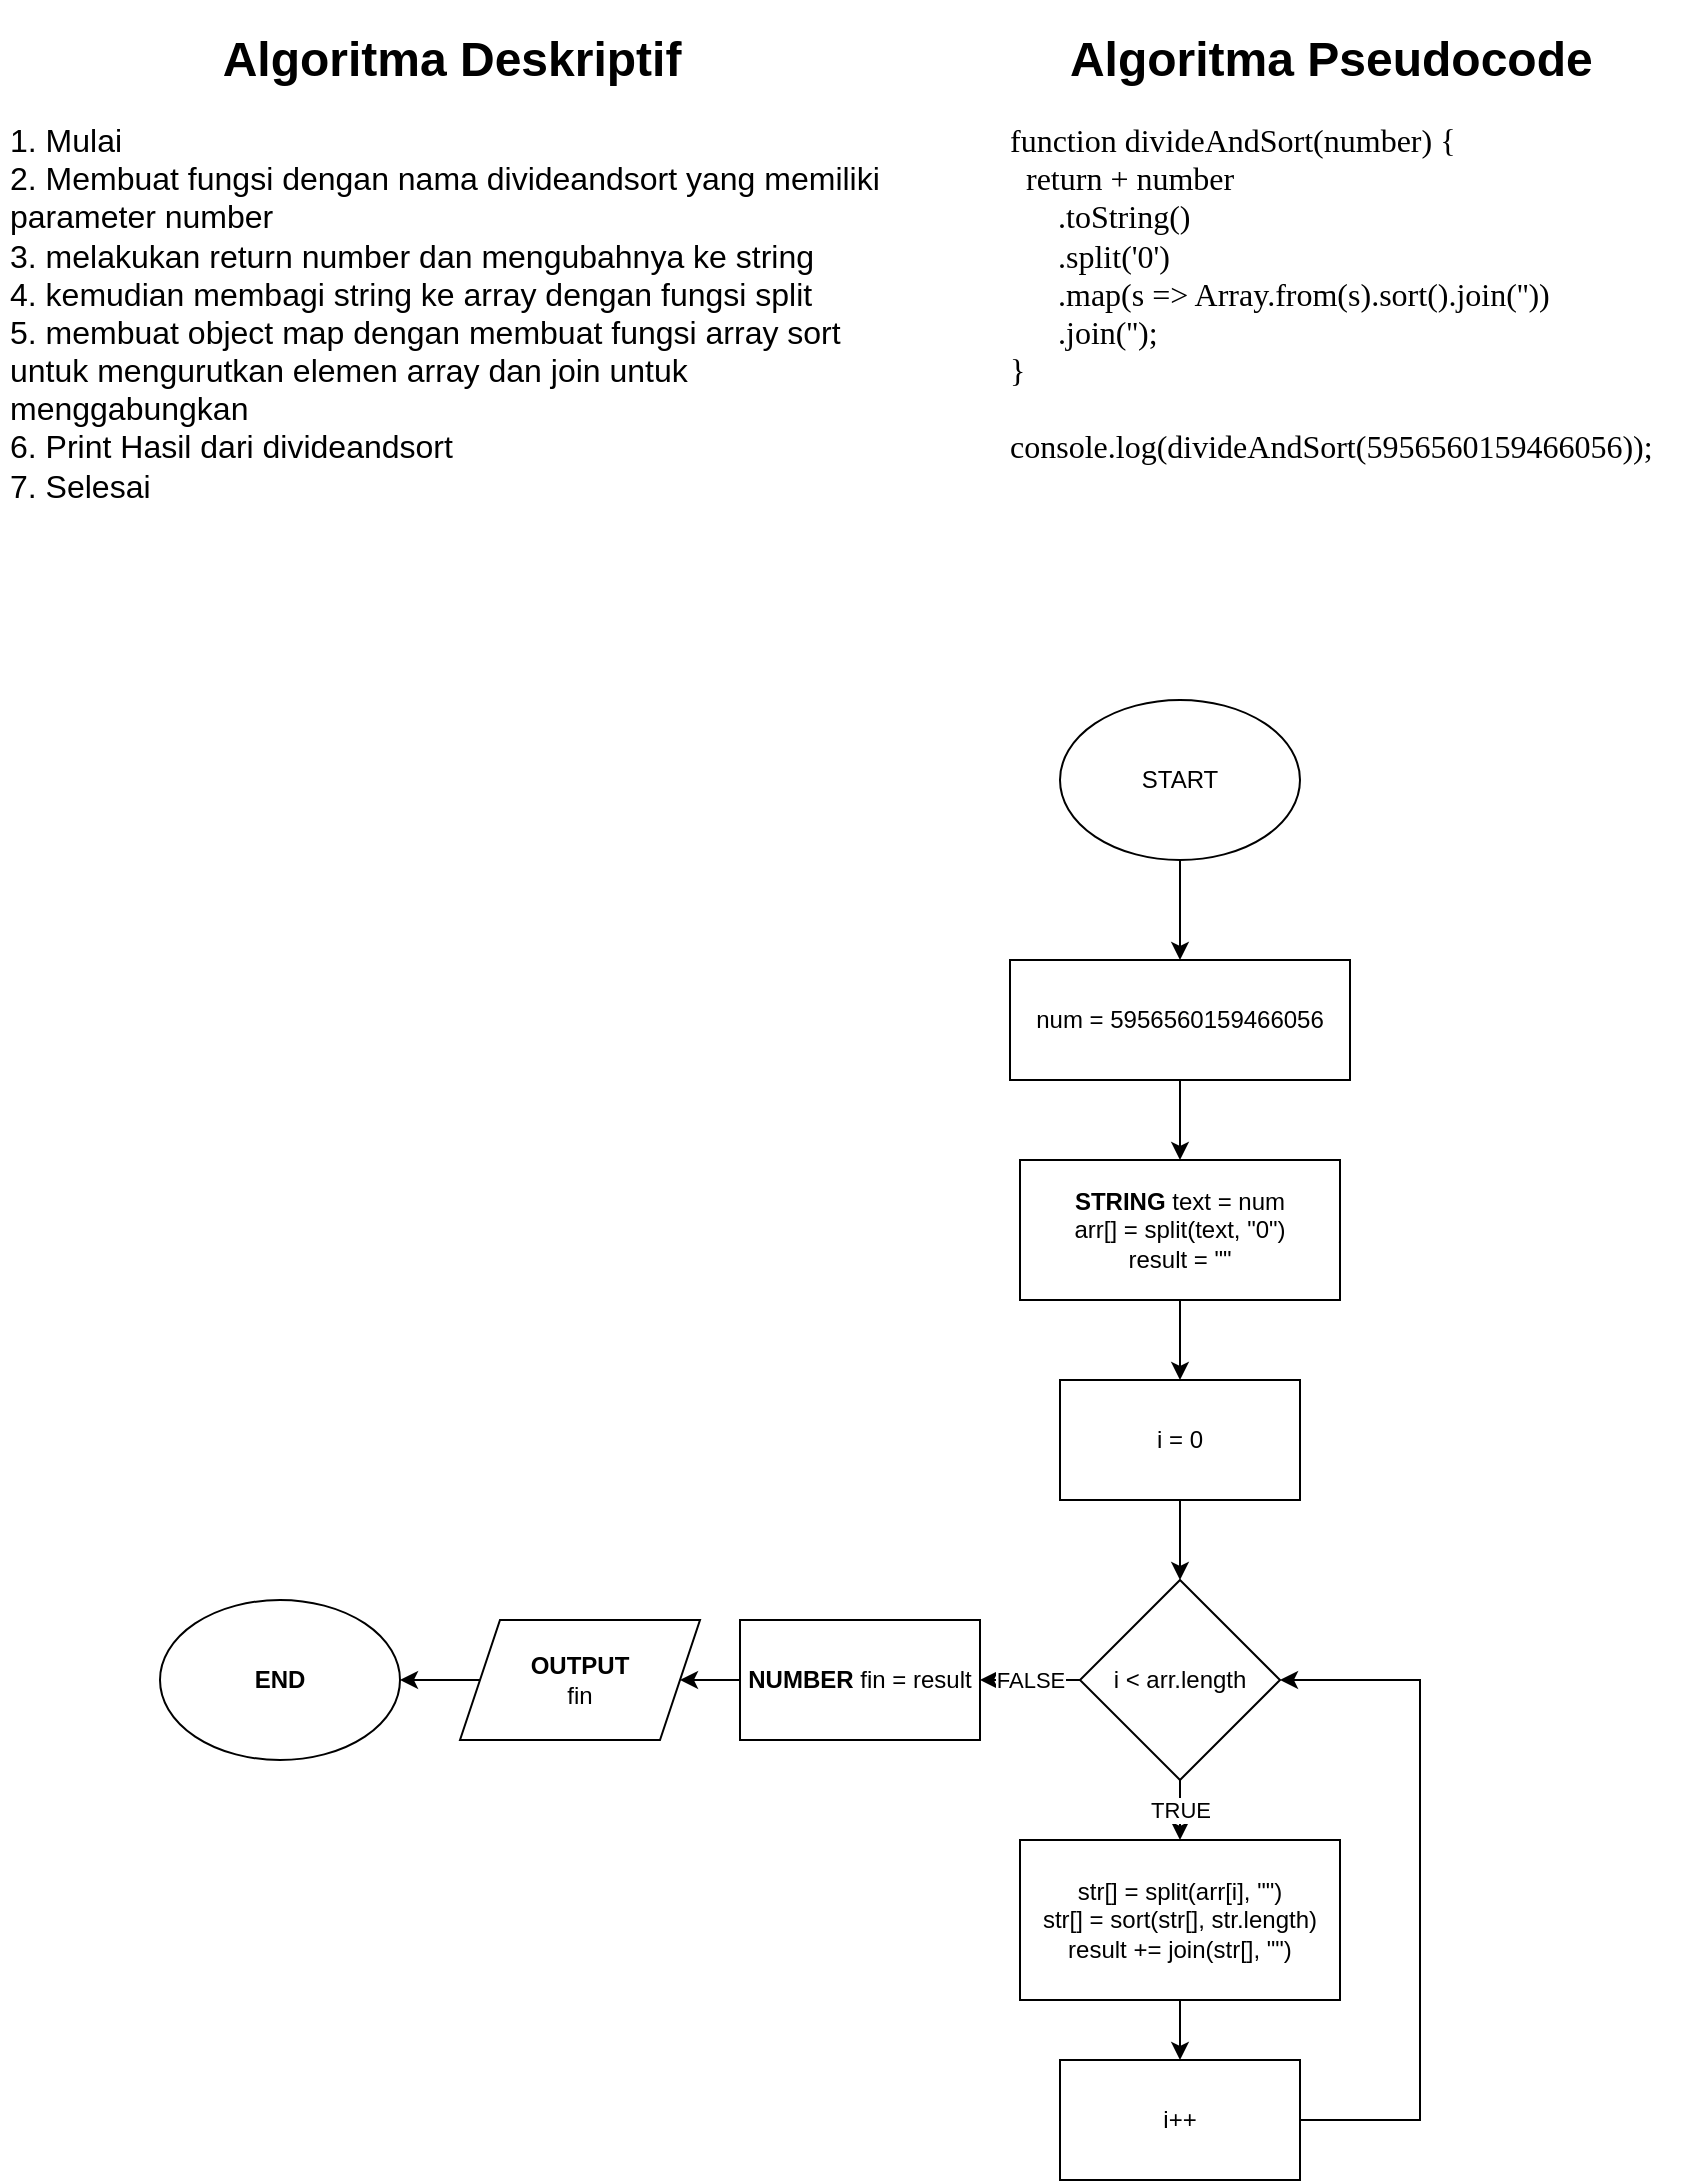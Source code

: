 <mxfile>
    <diagram id="nLGgiKxhm_t_oG7jmk5N" name="Page-1">
        <mxGraphModel dx="1570" dy="1134" grid="1" gridSize="10" guides="1" tooltips="1" connect="1" arrows="1" fold="1" page="1" pageScale="1" pageWidth="850" pageHeight="1100" math="0" shadow="0">
            <root>
                <mxCell id="0"/>
                <mxCell id="1" parent="0"/>
                <mxCell id="fjQTsFiHower9CyK5K25-1" value="&lt;h1 style=&quot;text-align: center&quot;&gt;Algoritma Deskriptif&lt;/h1&gt;&lt;p style=&quot;font-size: medium ; margin: 0px&quot;&gt;1. Mulai&lt;/p&gt;&lt;p style=&quot;font-size: medium ; margin: 0px&quot;&gt;2. Membuat fungsi dengan nama divideandsort yang memiliki parameter number&lt;/p&gt;&lt;p style=&quot;font-size: medium ; margin: 0px&quot;&gt;3. melakukan return number dan mengubahnya ke string&lt;/p&gt;&lt;p style=&quot;font-size: medium ; margin: 0px&quot;&gt;4. kemudian membagi string ke array dengan fungsi split&lt;/p&gt;&lt;p style=&quot;font-size: medium ; margin: 0px&quot;&gt;5. membuat object map dengan membuat fungsi array sort untuk mengurutkan elemen array dan join untuk menggabungkan&lt;/p&gt;&lt;p style=&quot;font-size: medium ; margin: 0px&quot;&gt;6. Print Hasil dari divideandsort&lt;/p&gt;&lt;p style=&quot;font-size: medium ; margin: 0px&quot;&gt;7. Selesai&lt;/p&gt;" style="text;html=1;strokeColor=none;fillColor=none;spacing=5;spacingTop=-20;whiteSpace=wrap;overflow=hidden;rounded=0;" parent="1" vertex="1">
                    <mxGeometry x="30" y="40" width="450" height="260" as="geometry"/>
                </mxCell>
                <mxCell id="fjQTsFiHower9CyK5K25-2" value="&lt;h1 style=&quot;text-align: center&quot;&gt;Algoritma Pseudocode&lt;/h1&gt;&lt;div style=&quot;font-size: 16px&quot;&gt;&lt;p style=&quot;margin: 0px&quot;&gt;&lt;span style=&quot;font-family: &amp;#34;droid sans mono,monospace,monospace,droid sans fallback&amp;#34;&quot;&gt;function&lt;/span&gt;&lt;span style=&quot;font-family: &amp;#34;droid sans mono,monospace,monospace,droid sans fallback&amp;#34;&quot;&gt; &lt;/span&gt;&lt;span style=&quot;font-family: &amp;#34;droid sans mono,monospace,monospace,droid sans fallback&amp;#34;&quot;&gt;divideAndSort&lt;/span&gt;&lt;span style=&quot;font-family: &amp;#34;droid sans mono,monospace,monospace,droid sans fallback&amp;#34;&quot;&gt;(&lt;/span&gt;&lt;span style=&quot;font-family: &amp;#34;droid sans mono,monospace,monospace,droid sans fallback&amp;#34;&quot;&gt;number&lt;/span&gt;&lt;span style=&quot;font-family: &amp;#34;droid sans mono,monospace,monospace,droid sans fallback&amp;#34;&quot;&gt;) {&lt;/span&gt;&lt;/p&gt;&lt;pre style=&quot;margin-top: 0px ; margin-bottom: 0px&quot;&gt;&lt;span style=&quot;font-family: &amp;#34;droid sans mono,monospace,monospace,droid sans fallback&amp;#34;&quot;&gt;  &lt;/span&gt;&lt;span style=&quot;font-family: &amp;#34;droid sans mono,monospace,monospace,droid sans fallback&amp;#34;&quot;&gt;return&lt;/span&gt;&lt;span style=&quot;font-family: &amp;#34;droid sans mono,monospace,monospace,droid sans fallback&amp;#34;&quot;&gt; &lt;/span&gt;&lt;span style=&quot;font-family: &amp;#34;droid sans mono,monospace,monospace,droid sans fallback&amp;#34;&quot;&gt;+&lt;/span&gt;&lt;span style=&quot;font-family: &amp;#34;droid sans mono,monospace,monospace,droid sans fallback&amp;#34;&quot;&gt; &lt;/span&gt;&lt;span style=&quot;font-family: &amp;#34;droid sans mono,monospace,monospace,droid sans fallback&amp;#34;&quot;&gt;number&lt;/span&gt;&lt;/pre&gt;&lt;pre style=&quot;margin-top: 0px ; margin-bottom: 0px&quot;&gt;&lt;span style=&quot;font-family: &amp;#34;droid sans mono,monospace,monospace,droid sans fallback&amp;#34;&quot;&gt;      .&lt;/span&gt;&lt;span style=&quot;font-family: &amp;#34;droid sans mono,monospace,monospace,droid sans fallback&amp;#34;&quot;&gt;toString&lt;/span&gt;&lt;span style=&quot;font-family: &amp;#34;droid sans mono,monospace,monospace,droid sans fallback&amp;#34;&quot;&gt;()&lt;/span&gt;&lt;/pre&gt;&lt;pre style=&quot;margin-top: 0px ; margin-bottom: 0px&quot;&gt;&lt;span style=&quot;font-family: &amp;#34;droid sans mono,monospace,monospace,droid sans fallback&amp;#34;&quot;&gt;      .&lt;/span&gt;&lt;span style=&quot;font-family: &amp;#34;droid sans mono,monospace,monospace,droid sans fallback&amp;#34;&quot;&gt;split&lt;/span&gt;&lt;span style=&quot;font-family: &amp;#34;droid sans mono,monospace,monospace,droid sans fallback&amp;#34;&quot;&gt;(&lt;/span&gt;&lt;span style=&quot;font-family: &amp;#34;droid sans mono,monospace,monospace,droid sans fallback&amp;#34;&quot;&gt;'0'&lt;/span&gt;&lt;span style=&quot;font-family: &amp;#34;droid sans mono,monospace,monospace,droid sans fallback&amp;#34;&quot;&gt;)&lt;/span&gt;&lt;/pre&gt;&lt;pre style=&quot;margin-top: 0px ; margin-bottom: 0px&quot;&gt;&lt;span style=&quot;font-family: &amp;#34;droid sans mono,monospace,monospace,droid sans fallback&amp;#34;&quot;&gt;      .&lt;/span&gt;&lt;span style=&quot;font-family: &amp;#34;droid sans mono,monospace,monospace,droid sans fallback&amp;#34;&quot;&gt;map&lt;/span&gt;&lt;span style=&quot;font-family: &amp;#34;droid sans mono,monospace,monospace,droid sans fallback&amp;#34;&quot;&gt;(&lt;/span&gt;&lt;span style=&quot;font-family: &amp;#34;droid sans mono,monospace,monospace,droid sans fallback&amp;#34;&quot;&gt;s&lt;/span&gt;&lt;span style=&quot;font-family: &amp;#34;droid sans mono,monospace,monospace,droid sans fallback&amp;#34;&quot;&gt; &lt;/span&gt;&lt;span style=&quot;font-family: &amp;#34;droid sans mono,monospace,monospace,droid sans fallback&amp;#34;&quot;&gt;=&amp;gt;&lt;/span&gt;&lt;span style=&quot;font-family: &amp;#34;droid sans mono,monospace,monospace,droid sans fallback&amp;#34;&quot;&gt; &lt;/span&gt;&lt;span style=&quot;font-family: &amp;#34;droid sans mono,monospace,monospace,droid sans fallback&amp;#34;&quot;&gt;Array&lt;/span&gt;&lt;span style=&quot;font-family: &amp;#34;droid sans mono,monospace,monospace,droid sans fallback&amp;#34;&quot;&gt;.&lt;/span&gt;&lt;span style=&quot;font-family: &amp;#34;droid sans mono,monospace,monospace,droid sans fallback&amp;#34;&quot;&gt;from&lt;/span&gt;&lt;span style=&quot;font-family: &amp;#34;droid sans mono,monospace,monospace,droid sans fallback&amp;#34;&quot;&gt;(&lt;/span&gt;&lt;span style=&quot;font-family: &amp;#34;droid sans mono,monospace,monospace,droid sans fallback&amp;#34;&quot;&gt;s&lt;/span&gt;&lt;span style=&quot;font-family: &amp;#34;droid sans mono,monospace,monospace,droid sans fallback&amp;#34;&quot;&gt;).&lt;/span&gt;&lt;span style=&quot;font-family: &amp;#34;droid sans mono,monospace,monospace,droid sans fallback&amp;#34;&quot;&gt;sort&lt;/span&gt;&lt;span style=&quot;font-family: &amp;#34;droid sans mono,monospace,monospace,droid sans fallback&amp;#34;&quot;&gt;().&lt;/span&gt;&lt;span style=&quot;font-family: &amp;#34;droid sans mono,monospace,monospace,droid sans fallback&amp;#34;&quot;&gt;join&lt;/span&gt;&lt;span style=&quot;font-family: &amp;#34;droid sans mono,monospace,monospace,droid sans fallback&amp;#34;&quot;&gt;(&lt;/span&gt;&lt;span style=&quot;font-family: &amp;#34;droid sans mono,monospace,monospace,droid sans fallback&amp;#34;&quot;&gt;''&lt;/span&gt;&lt;span style=&quot;font-family: &amp;#34;droid sans mono,monospace,monospace,droid sans fallback&amp;#34;&quot;&gt;))&lt;/span&gt;&lt;/pre&gt;&lt;pre style=&quot;margin-top: 0px ; margin-bottom: 0px&quot;&gt;&lt;span style=&quot;font-family: &amp;#34;droid sans mono,monospace,monospace,droid sans fallback&amp;#34;&quot;&gt;      .&lt;/span&gt;&lt;span style=&quot;font-family: &amp;#34;droid sans mono,monospace,monospace,droid sans fallback&amp;#34;&quot;&gt;join&lt;/span&gt;&lt;span style=&quot;font-family: &amp;#34;droid sans mono,monospace,monospace,droid sans fallback&amp;#34;&quot;&gt;(&lt;/span&gt;&lt;span style=&quot;font-family: &amp;#34;droid sans mono,monospace,monospace,droid sans fallback&amp;#34;&quot;&gt;''&lt;/span&gt;&lt;span style=&quot;font-family: &amp;#34;droid sans mono,monospace,monospace,droid sans fallback&amp;#34;&quot;&gt;);&lt;/span&gt;&lt;/pre&gt;&lt;pre style=&quot;margin-top: 0px ; margin-bottom: 0px&quot;&gt;&lt;span style=&quot;font-family: &amp;#34;droid sans mono,monospace,monospace,droid sans fallback&amp;#34;&quot;&gt;}&lt;/span&gt;&lt;/pre&gt;&lt;p style=&quot;margin: 0px&quot;&gt;&lt;span style=&quot;font-family: &amp;#34;droid sans mono,monospace,monospace,droid sans fallback&amp;#34;&quot;&gt;&lt;br&gt;&lt;/span&gt;&lt;/p&gt;&lt;pre style=&quot;margin-top: 0px ; margin-bottom: 0px&quot;&gt;&lt;span style=&quot;font-family: &amp;#34;droid sans mono,monospace,monospace,droid sans fallback&amp;#34;&quot;&gt;console&lt;/span&gt;&lt;span style=&quot;font-family: &amp;#34;droid sans mono,monospace,monospace,droid sans fallback&amp;#34;&quot;&gt;.&lt;/span&gt;&lt;span style=&quot;font-family: &amp;#34;droid sans mono,monospace,monospace,droid sans fallback&amp;#34;&quot;&gt;log&lt;/span&gt;&lt;span style=&quot;font-family: &amp;#34;droid sans mono,monospace,monospace,droid sans fallback&amp;#34;&quot;&gt;(&lt;/span&gt;&lt;span style=&quot;font-family: &amp;#34;droid sans mono,monospace,monospace,droid sans fallback&amp;#34;&quot;&gt;divideAndSort&lt;/span&gt;&lt;span style=&quot;font-family: &amp;#34;droid sans mono,monospace,monospace,droid sans fallback&amp;#34;&quot;&gt;(&lt;/span&gt;&lt;span style=&quot;font-family: &amp;#34;droid sans mono,monospace,monospace,droid sans fallback&amp;#34;&quot;&gt;5956560159466056&lt;/span&gt;&lt;span style=&quot;font-family: &amp;#34;droid sans mono,monospace,monospace,droid sans fallback&amp;#34;&quot;&gt;));&lt;/span&gt;&lt;/pre&gt;&lt;/div&gt;&lt;p style=&quot;font-size: medium ; margin: 0px&quot;&gt;&lt;br&gt;&lt;/p&gt;" style="text;html=1;strokeColor=none;fillColor=none;spacing=5;spacingTop=-20;whiteSpace=wrap;overflow=hidden;rounded=0;" parent="1" vertex="1">
                    <mxGeometry x="530" y="40" width="350" height="260" as="geometry"/>
                </mxCell>
                <mxCell id="2" value="" style="edgeStyle=orthogonalEdgeStyle;rounded=0;orthogonalLoop=1;jettySize=auto;html=1;" edge="1" parent="1" source="3" target="5">
                    <mxGeometry relative="1" as="geometry"/>
                </mxCell>
                <mxCell id="3" value="START" style="ellipse;whiteSpace=wrap;html=1;" vertex="1" parent="1">
                    <mxGeometry x="560" y="380" width="120" height="80" as="geometry"/>
                </mxCell>
                <mxCell id="4" value="" style="edgeStyle=orthogonalEdgeStyle;rounded=0;orthogonalLoop=1;jettySize=auto;html=1;" edge="1" parent="1" source="5" target="7">
                    <mxGeometry relative="1" as="geometry"/>
                </mxCell>
                <mxCell id="5" value="&lt;span&gt;num =&amp;nbsp;&lt;/span&gt;&lt;span&gt;5956560159466056&lt;/span&gt;" style="rounded=0;whiteSpace=wrap;html=1;" vertex="1" parent="1">
                    <mxGeometry x="535" y="510" width="170" height="60" as="geometry"/>
                </mxCell>
                <mxCell id="6" value="" style="edgeStyle=orthogonalEdgeStyle;rounded=0;orthogonalLoop=1;jettySize=auto;html=1;" edge="1" parent="1" source="7" target="9">
                    <mxGeometry relative="1" as="geometry"/>
                </mxCell>
                <mxCell id="7" value="&lt;b&gt;STRING&lt;/b&gt; text = num&lt;br&gt;arr[] = split(text, &quot;0&quot;)&lt;br&gt;result = &quot;&quot;" style="rounded=0;whiteSpace=wrap;html=1;" vertex="1" parent="1">
                    <mxGeometry x="540" y="610" width="160" height="70" as="geometry"/>
                </mxCell>
                <mxCell id="8" value="" style="edgeStyle=orthogonalEdgeStyle;rounded=0;orthogonalLoop=1;jettySize=auto;html=1;" edge="1" parent="1" source="9" target="12">
                    <mxGeometry relative="1" as="geometry"/>
                </mxCell>
                <mxCell id="9" value="i = 0" style="rounded=0;whiteSpace=wrap;html=1;" vertex="1" parent="1">
                    <mxGeometry x="560" y="720" width="120" height="60" as="geometry"/>
                </mxCell>
                <mxCell id="10" value="TRUE" style="edgeStyle=orthogonalEdgeStyle;rounded=0;orthogonalLoop=1;jettySize=auto;html=1;" edge="1" parent="1" source="12" target="14">
                    <mxGeometry relative="1" as="geometry"/>
                </mxCell>
                <mxCell id="11" value="FALSE" style="edgeStyle=orthogonalEdgeStyle;rounded=0;orthogonalLoop=1;jettySize=auto;html=1;" edge="1" parent="1" source="12" target="18">
                    <mxGeometry relative="1" as="geometry"/>
                </mxCell>
                <mxCell id="12" value="i &amp;lt; arr.length" style="rhombus;whiteSpace=wrap;html=1;" vertex="1" parent="1">
                    <mxGeometry x="570" y="820" width="100" height="100" as="geometry"/>
                </mxCell>
                <mxCell id="13" value="" style="edgeStyle=orthogonalEdgeStyle;rounded=0;orthogonalLoop=1;jettySize=auto;html=1;" edge="1" parent="1" source="14" target="16">
                    <mxGeometry relative="1" as="geometry"/>
                </mxCell>
                <mxCell id="14" value="str[] = split(arr[i], &quot;&quot;)&lt;br&gt;str[] = sort(str[], str.length)&lt;br&gt;result += join(str[], &quot;&quot;)" style="rounded=0;whiteSpace=wrap;html=1;" vertex="1" parent="1">
                    <mxGeometry x="540" y="950" width="160" height="80" as="geometry"/>
                </mxCell>
                <mxCell id="15" style="edgeStyle=orthogonalEdgeStyle;rounded=0;orthogonalLoop=1;jettySize=auto;html=1;entryX=1;entryY=0.5;entryDx=0;entryDy=0;" edge="1" parent="1" source="16" target="12">
                    <mxGeometry relative="1" as="geometry">
                        <mxPoint x="770" y="870" as="targetPoint"/>
                        <Array as="points">
                            <mxPoint x="740" y="1090"/>
                            <mxPoint x="740" y="870"/>
                        </Array>
                    </mxGeometry>
                </mxCell>
                <mxCell id="16" value="i++" style="rounded=0;whiteSpace=wrap;html=1;" vertex="1" parent="1">
                    <mxGeometry x="560" y="1060" width="120" height="60" as="geometry"/>
                </mxCell>
                <mxCell id="17" value="" style="edgeStyle=orthogonalEdgeStyle;rounded=0;orthogonalLoop=1;jettySize=auto;html=1;" edge="1" parent="1" source="18" target="20">
                    <mxGeometry relative="1" as="geometry"/>
                </mxCell>
                <mxCell id="18" value="&lt;b&gt;NUMBER&amp;nbsp;&lt;/b&gt;fin = result" style="rounded=0;whiteSpace=wrap;html=1;" vertex="1" parent="1">
                    <mxGeometry x="400" y="840" width="120" height="60" as="geometry"/>
                </mxCell>
                <mxCell id="19" value="" style="edgeStyle=orthogonalEdgeStyle;rounded=0;orthogonalLoop=1;jettySize=auto;html=1;" edge="1" parent="1" source="20" target="21">
                    <mxGeometry relative="1" as="geometry"/>
                </mxCell>
                <mxCell id="20" value="&lt;b&gt;OUTPUT&lt;/b&gt;&lt;br&gt;fin" style="shape=parallelogram;perimeter=parallelogramPerimeter;whiteSpace=wrap;html=1;fixedSize=1;" vertex="1" parent="1">
                    <mxGeometry x="260" y="840" width="120" height="60" as="geometry"/>
                </mxCell>
                <mxCell id="21" value="&lt;b&gt;END&lt;/b&gt;" style="ellipse;whiteSpace=wrap;html=1;" vertex="1" parent="1">
                    <mxGeometry x="110" y="830" width="120" height="80" as="geometry"/>
                </mxCell>
            </root>
        </mxGraphModel>
    </diagram>
</mxfile>